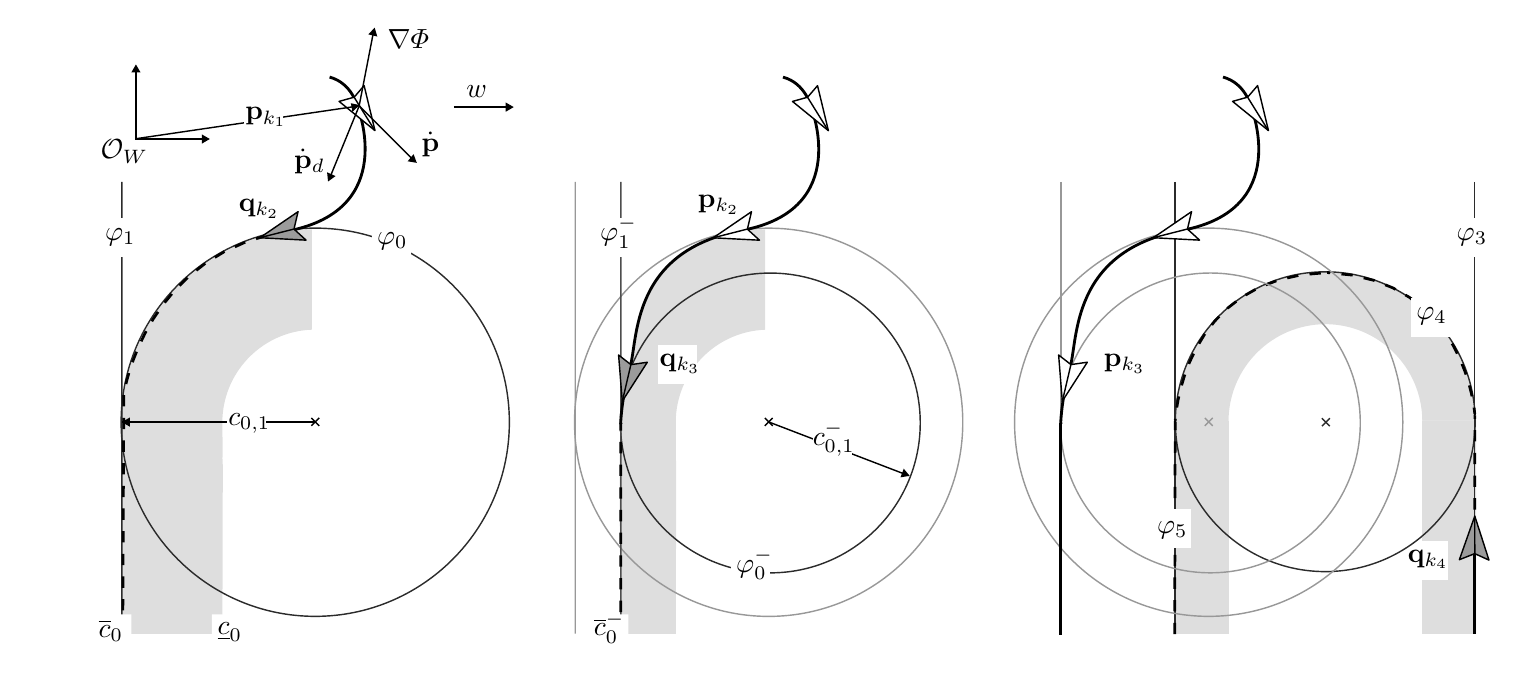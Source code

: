 
\definecolor{cDEDEDE}{RGB}{222,222,222}
\definecolor{cFFFFFF}{RGB}{255,255,255}
\definecolor{c2B2B2B}{RGB}{43,43,43}
\definecolor{c9B9B9B}{RGB}{155,155,155}
\definecolor{c989898}{RGB}{152,152,152}
\definecolor{c4D4D4D}{RGB}{77,77,77}


\def \globalscale {.960000}
\begin{tikzpicture}[y=0.80pt, x=0.80pt, yscale=-\globalscale, xscale=\globalscale, inner sep=0pt, outer sep=0pt]
\path[fill=cDEDEDE,line join=round,even odd rule,line width=0.512pt] (534.618,186.516) -- (509.813,186.516) .. controls (509.813,147.716) and (541.267,116.262) .. (580.067,116.262) -- (580.067,140.82) .. controls (554.954,140.977) and (534.642,161.372) .. (534.618,186.516) -- cycle;



\path[fill=cDEDEDE,line join=round,even odd rule,line width=0.512pt] (580.082,140.802) -- (580.082,115.997) .. controls (618.882,115.997) and (650.336,147.45) .. (650.336,186.251) -- (625.778,186.251) .. controls (625.621,161.138) and (605.226,140.826) .. (580.082,140.802) -- cycle;



\path[fill=cDEDEDE,line join=round,even odd rule,line width=0.512pt] (509.217,286.593) -- (534.608,286.593) -- (534.608,186.258) -- (509.217,186.258) -- (509.217,286.593) -- cycle;



\path[fill=cDEDEDE,line join=round,even odd rule,line width=0.512pt] (625.707,286.578) -- (651.098,286.578) -- (651.117,186.109) -- (625.726,186.109) -- (625.707,286.578) -- cycle;



\path[fill=cDEDEDE,line join=round,line width=1.280pt] (13.965,184.515) -- (14.002,184.515) .. controls (15.368,136.015) and (54.69,97.011) .. (103.316,96.154) -- (103.316,143.409) .. controls (80.744,144.238) and (62.539,162.169) .. (61.274,184.627) -- (61.293,203.239) -- (61.274,203.661) -- (61.274,204.088) .. controls (61.294,205.162) and (61.448,206.278) .. (61.419,207.333) -- (61.427,207.344) -- (61.427,209.955) -- (61.274,269.084) -- (61.274,279.723) -- (61.246,279.723) -- (61.246,279.934) -- (61.23,281.128) -- (61.316,286.568) -- (13.706,286.578) .. controls (13.706,284.112) and (13.674,288.989) .. (13.659,283.532) -- (13.659,281.259) -- (13.659,280.798) -- (13.659,280.18) -- (13.659,279.73) -- (13.659,187.408) -- (13.965,184.515) -- cycle;



  \path[fill=cFFFFFF,line join=round,line width=1.024pt,rounded corners=0.0cm] (619.414,242.883) rectangle (637.765,261.234);



  \path[cm={{1.0,0.0,0.0,1.0,(619.0,256.0)}}] (0.0,0.0) node[above right] () {$\mathbf{q}_{k_4}$};



\path[draw=c2B2B2B,line join=round,line width=0.512pt] (580.124,186.704) ellipse (1.983cm and 1.983cm);



\path[draw=c2B2B2B,line join=round,line width=0.512pt] (509.454,73.845) -- (509.454,286.356);



\path[draw=c2B2B2B,line join=round,line width=0.512pt] (104.919,186.952) ellipse (2.568cm and 2.568cm);



\path[draw=black,line join=round,line width=0.512pt] (106.821,188.655) -- (103.105,184.938);



\path[draw=black,line join=round,line width=0.512pt] (103.107,188.653) -- (106.823,184.937);



\path[draw=c2B2B2B,line join=round,line width=0.512pt] (13.969,73.845) -- (13.968,286.356);



\path[draw=black,line join=round,line width=0.512pt] (105.025,186.843) -- (13.86,186.843);



\path[fill=black,line join=round,line width=0.256pt] (17.708,189.064) -- (17.699,184.708) -- (13.931,186.894) -- (17.708,189.064) -- cycle;



\path[draw=c2B2B2B,line join=round,line width=0.512pt] (650.474,73.866) -- (650.474,286.377);



\path[draw=c2B2B2B,line join=round,line width=0.512pt] (582.285,188.792) -- (578.569,185.076);



\path[draw=c2B2B2B,line join=round,line width=0.512pt] (578.57,188.792) -- (582.286,185.076);



\path[draw=black,line join=round,line width=1.024pt] (111.671,24.564) .. controls (122.229,27.413) and (124.726,38.252) .. (124.726,38.251) .. controls (124.726,38.251) and (144.513,86.898) .. (92.188,96.941) .. controls (85.394,98.245) and (86.904,99.48) .. (90.564,99.343);



\path[draw=black,fill=cFFFFFF,line join=round,line width=0.512pt] (133.031,49.746) -- (127.915,28.574) -- (123.232,34.021) -- (116.134,36.001) -- (133.031,49.746) -- cycle;



\path[fill=black,line join=round,line width=0.256pt] (649.853,228.015) -- (649.857,222.682) -- (651.137,222.683) -- (651.133,228.016) -- (649.853,228.015) -- cycle(649.861,217.349) -- (649.865,212.015) -- (651.145,212.016) -- (651.141,217.35) -- (649.861,217.349) -- cycle(649.869,206.682) -- (649.873,201.349) -- (651.153,201.35) -- (651.149,206.683) -- (649.869,206.682) -- cycle(649.878,196.015) -- (649.882,190.682) -- (651.162,190.683) -- (651.157,196.016) -- (649.878,196.015) -- cycle(649.886,185.349) -- (649.887,183.712) -- (649.898,183.586) -- (649.934,183.466) -- (649.994,183.355) -- (650.075,183.259) -- (650.171,183.178) -- (650.281,183.119) -- (650.402,183.083) -- (650.527,183.072) -- (649.833,183.045) -- (649.607,181.017) -- (649.472,180.123) -- (650.741,179.959) -- (650.877,180.853) -- (651.108,182.929) -- (650.527,184.352) -- (651.167,183.713) -- (651.166,185.35) -- (649.886,185.349) -- cycle(648.539,174.901) -- (648.306,173.731) -- (647.291,169.75) -- (648.539,169.469) -- (649.555,173.45) -- (649.801,174.683) -- (648.539,174.901) -- cycle(645.725,164.691) -- (645.302,163.375) -- (643.847,159.747) -- (645.052,159.316) -- (646.507,162.944) -- (646.956,164.34) -- (645.725,164.691) -- cycle(641.667,154.938) -- (639.919,151.433) -- (639.201,150.277) -- (640.32,149.656) -- (641.038,150.811) -- (642.836,154.416) -- (641.667,154.938) -- cycle(636.385,145.748) -- (636.125,145.328) -- (633.187,141.563) -- (634.238,140.833) -- (637.176,144.598) -- (637.504,145.126) -- (636.385,145.748) -- cycle(629.727,137.612) -- (625.968,133.829) -- (626.93,132.985) -- (630.689,136.769) -- (629.727,137.612) -- cycle(621.817,130.61) -- (619.321,128.682) -- (617.503,127.645) -- (618.215,126.582) -- (620.033,127.618) -- (622.667,129.652) -- (621.817,130.61) -- cycle(612.871,125.003) -- (611.627,124.294) -- (608.082,122.896) -- (608.636,121.742) -- (612.181,123.14) -- (613.582,123.939) -- (612.871,125.003) -- cycle(603.12,120.939) -- (602.737,120.788) -- (598.04,119.662) -- (598.425,118.441) -- (603.122,119.567) -- (603.675,119.785) -- (603.12,120.939) -- cycle(592.854,118.418) -- (592.56,118.348) -- (587.642,117.842) -- (587.857,116.58) -- (592.775,117.086) -- (593.239,117.197) -- (592.854,118.418) -- cycle(582.337,117.296) -- (581.008,117.16) -- (581.06,115.881) -- (582.551,116.035) -- (582.337,117.296) -- cycle(649.845,238.682) -- (649.849,233.349) -- (651.129,233.35) -- (651.125,238.683) -- (649.845,238.682) -- cycle;



\path[fill=black,line join=round,line width=0.256pt] (508.687,275.99) -- (508.699,270.657) -- (509.979,270.659) -- (509.967,275.993) -- (508.687,275.99) -- cycle(508.711,265.323) -- (508.723,259.99) -- (510.003,259.993) -- (509.991,265.326) -- (508.711,265.323) -- cycle(508.735,254.657) -- (508.747,249.323) -- (510.027,249.326) -- (510.015,254.659) -- (508.735,254.657) -- cycle(508.759,243.99) -- (508.772,238.657) -- (510.052,238.66) -- (510.04,243.993) -- (508.759,243.99) -- cycle(508.784,233.323) -- (508.796,227.99) -- (510.076,227.993) -- (510.064,233.326) -- (508.784,233.323) -- cycle(508.808,222.657) -- (508.82,217.323) -- (510.1,217.326) -- (510.088,222.66) -- (508.808,222.657) -- cycle(508.832,211.99) -- (508.844,206.657) -- (510.124,206.66) -- (510.112,211.993) -- (508.832,211.99) -- cycle(508.856,201.323) -- (508.868,195.99) -- (510.148,195.993) -- (510.136,201.326) -- (508.856,201.323) -- cycle(508.88,190.657) -- (508.889,186.749) -- (508.9,186.624) -- (508.936,186.504) -- (508.996,186.394) -- (509.077,186.298) -- (509.173,186.217) -- (509.284,186.158) -- (509.404,186.121) -- (509.529,186.111) -- (508.934,185.937) -- (508.991,185.285) -- (510.269,185.372) -- (510.211,186.024) -- (509.529,187.391) -- (510.169,186.752) -- (510.16,190.66) -- (508.88,190.657) -- cycle(509.635,179.94) -- (510.349,175.888) -- (510.632,174.669) -- (511.886,174.922) -- (511.604,176.141) -- (510.901,180.13) -- (509.635,179.94) -- cycle(511.918,169.457) -- (513.313,164.772) -- (513.485,164.316) -- (514.699,164.722) -- (514.527,165.178) -- (513.156,169.782) -- (511.918,169.457) -- cycle(515.368,159.327) -- (515.687,158.482) -- (517.612,154.437) -- (518.79,154.935) -- (516.866,158.981) -- (516.582,159.733) -- (515.368,159.327) -- cycle(520.151,149.689) -- (522.703,145.432) -- (522.967,145.085) -- (524.029,145.799) -- (523.765,146.146) -- (521.281,150.291) -- (520.151,149.689) -- cycle(526.193,140.838) -- (527.537,139.07) -- (529.764,136.79) -- (530.736,137.624) -- (528.509,139.903) -- (527.256,141.553) -- (526.193,140.838) -- cycle(533.571,132.94) -- (537.782,129.667) -- (538.637,130.619) -- (534.426,133.892) -- (533.571,132.94) -- cycle(542.24,126.601) -- (546.88,123.971) -- (547.592,125.035) -- (542.952,127.665) -- (542.24,126.601) -- cycle(551.827,121.772) -- (556.804,119.854) -- (557.352,121.011) -- (552.375,122.928) -- (551.827,121.772) -- cycle(562.046,118.486) -- (567.247,117.307) -- (567.62,118.531) -- (562.418,119.711) -- (562.046,118.486) -- cycle(572.617,116.628) -- (577.931,116.164) -- (578.128,117.429) -- (572.814,117.892) -- (572.617,116.628) -- cycle(508.663,286.656) -- (508.675,281.323) -- (509.955,281.326) -- (509.943,286.659) -- (508.663,286.656) -- cycle;



  \path[fill=cFFFFFF,line join=round,line width=1.024pt,rounded corners=0.0cm] (5.039,90.659) rectangle (23.39,109.01);



  \path[cm={{1.0,0.0,0.0,1.0,(6.0,104.0)}}] (0.0,0.0) node[above right] () {$\varphi_1$};



  \path[fill=cFFFFFF,line join=round,line width=1.024pt,rounded corners=0.0cm] (131.707,92.787) rectangle (150.058,111.138);



  \path[cm={{1.0,0.0,0.0,1.0,(134.0,106.0)}}] (0.0,0.0) node[above right] () {$\varphi_0$};



  \path[fill=cFFFFFF,line join=round,line width=1.024pt,rounded corners=0.0cm] (642.1,90.659) rectangle (660.451,109.01);



  \path[cm={{1.0,0.0,0.0,1.0,(642.0,104.0)}}] (0.0,0.0) node[above right] () {$\varphi_3$};



\path[fill=cFFFFFF,line join=round,line width=1.024pt,rounded corners=0.0cm] (620.314,128.557) rectangle (638.665,146.908);



\path[cm={{1.0,0.0,0.0,1.0,(623.0,141.0)}}] (0.0,0.0) node[above right] () {$\varphi_4$};



  \path[fill=cFFFFFF,line join=round,line width=1.024pt] (74.685,277.41) -- (56.334,277.41) -- (56.307,295.139) -- (74.701,295.139) -- (74.685,277.41) -- cycle;



  \path[cm={{1.0,0.0,0.0,1.0,(59.0,290.0)}}] (0.0,0.0) node[above right] () {$\underline{c}_0$};



  \path[fill=cFFFFFF,line join=round,line width=1.024pt,rounded corners=0.0cm] (63.6,177.784) rectangle (81.95,196.135);



  \path[cm={{1.0,0.0,0.0,1.0,(64.0,192.0)}}] (0.0,0.0) node[above right] () {$c_{0,1}$};



\path[line join=round,line width=1.280pt] (123.807,37.663) -- (131.977,93.155);



\path[draw=black,line join=round,line width=0.512pt] (125.707,37.851) -- (111.763,71.941);



\path[draw=black,line join=round,line width=0.512pt] (125.566,38.171) -- (132.065,4.652);



\path[fill=black,line join=round,line width=0.256pt] (114.471,71.142) -- (110.496,69.359) -- (110.939,73.693) -- (114.471,71.142) -- cycle;



\path[fill=black,line join=round,line width=0.256pt] (129.876,4.47) -- (134.111,5.491) -- (132.878,1.313) -- (129.876,4.47) -- cycle;



\path[draw=black,line join=round,line width=0.512pt] (125.66,38.118) -- (151.309,63.809);



\path[fill=black,line join=round,line width=0.256pt] (151.193,60.829) -- (148.404,64.175) -- (152.697,64.917) -- (151.193,60.829) -- cycle;



\path[cm={{1.0,0.0,0.0,1.0,(139.0,11.0)}}] (0.0,0.0) node[above right] () {$\nabla\varPhi$};



\path[cm={{1.0,0.0,0.0,1.0,(155.0,62.0)}}] (0.0,0.0) node[above right] () {$\dot{\mathbf{p}}$};



\path[cm={{1.0,0.0,0.0,1.0,(95.0,70.0)}}] (0.0,0.0) node[above right] () {$\dot{\mathbf{p}}_d$};



\path[fill=black,line join=round,line width=0.256pt] (13.767,275.512) -- (13.79,270.178) -- (15.07,270.184) -- (15.047,275.517) -- (13.767,275.512) -- cycle(13.813,264.845) -- (13.836,259.512) -- (15.116,259.517) -- (15.093,264.851) -- (13.813,264.845) -- cycle(13.858,254.178) -- (13.881,248.845) -- (15.161,248.851) -- (15.138,254.184) -- (13.858,254.178) -- cycle(13.904,243.512) -- (13.927,238.179) -- (15.207,238.184) -- (15.184,243.517) -- (13.904,243.512) -- cycle(13.95,232.845) -- (13.972,227.512) -- (15.252,227.518) -- (15.229,232.851) -- (13.95,232.845) -- cycle(13.995,222.179) -- (14.018,216.845) -- (15.298,216.851) -- (15.275,222.184) -- (13.995,222.179) -- cycle(14.04,211.512) -- (14.063,206.179) -- (15.343,206.184) -- (15.32,211.518) -- (14.04,211.512) -- cycle(14.086,200.846) -- (14.109,195.512) -- (15.389,195.518) -- (15.366,200.851) -- (14.086,200.846) -- cycle(14.132,190.179) -- (14.154,184.846) -- (15.434,184.851) -- (15.412,190.185) -- (14.132,190.179) -- cycle(14.177,179.512) -- (14.2,174.179) -- (15.48,174.185) -- (15.457,179.518) -- (14.177,179.512) -- cycle(15.235,168.821) -- (15.607,167.26) -- (16.636,163.648) -- (17.875,163.97) -- (16.846,167.582) -- (16.486,169.09) -- (15.235,168.821) -- cycle(18.315,158.555) -- (18.72,157.364) -- (20.256,153.553) -- (21.457,153.996) -- (19.921,157.807) -- (19.538,158.935) -- (18.315,158.555) -- cycle(22.437,148.647) -- (24.29,144.78) -- (24.829,143.835) -- (25.964,144.427) -- (25.425,145.372) -- (23.609,149.161) -- (22.437,148.647) -- cycle(27.474,139.203) -- (28.188,137.953) -- (30.416,134.7) -- (31.502,135.377) -- (29.274,138.631) -- (28.609,139.795) -- (27.474,139.203) -- cycle(33.528,130.305) -- (36.929,126.197) -- (37.953,126.966) -- (34.551,131.073) -- (33.528,130.305) -- cycle(40.578,122.233) -- (44.379,118.491) -- (45.324,119.354) -- (41.523,123.096) -- (40.578,122.233) -- cycle(48.532,115.047) -- (52.723,111.749) -- (53.571,112.708) -- (49.38,116.006) -- (48.532,115.047) -- cycle(57.314,108.897) -- (61.888,106.104) -- (61.936,106.083) -- (62.535,107.214) -- (62.488,107.235) -- (58.047,109.947) -- (57.314,108.897) -- cycle(66.795,103.886) -- (71.655,101.689) -- (72.255,102.82) -- (67.395,105.017) -- (66.795,103.886) -- cycle(76.811,100.047) -- (81.906,98.473) -- (82.361,99.67) -- (77.265,101.244) -- (76.811,100.047) -- cycle(87.189,97.333) -- (92.439,96.393) -- (92.741,97.637) -- (87.492,98.577) -- (87.189,97.333) -- cycle(13.722,286.178) -- (13.745,280.845) -- (15.025,280.85) -- (15.002,286.184) -- (13.722,286.178) -- cycle;



  \path[fill=cFFFFFF,line join=round,line width=1.024pt] (18.4,277.41) -- (0.05,277.41) -- (0.0,295.208) -- (18.393,295.162) -- (18.4,277.41) -- cycle;



  \path[cm={{1.0,0.0,0.0,1.0,(3.0,290.0)}}] (0.0,0.0) node[above right] () {$\overline{c}_0$};



\path[draw=black,fill=c9B9B9B,line join=round,line width=0.512pt] (78.856,100.152) -- (100.609,101.282) -- (94.909,96.093) -- (96.847,87.873) -- (78.856,100.152) -- cycle;



\path[cm={{1.0,0.0,0.0,1.0,(69.0,91.0)}}] (0.0,0.0) node[above right] () {$\mathbf{q}_{k_2}$};



\path[draw=black,line join=round,line width=0.512pt] (20.541,20.426) -- (20.541,53.984);



\path[draw=black,line join=round,line width=0.512pt] (53.868,53.712) -- (20.311,53.712);



\path[fill=black,line join=round,line width=0.256pt] (18.383,22.393) -- (22.739,22.384) -- (20.553,18.616) -- (18.383,22.393) -- cycle;



\path[fill=black,line join=round,line width=0.256pt] (51.547,51.52) -- (51.556,55.877) -- (55.324,53.691) -- (51.547,51.52) -- cycle;



\path[cm={{1.0,0.0,0.0,1.0,(4.0,65.0)}}] (0.0,0.0) node[above right] () {$\mathcal{O}_W$};



\path[draw=black,line join=round,line width=0.512pt] (20.601,53.556) -- (124.961,38.199);



\path[fill=black,line join=round,line width=0.256pt] (121.675,36.866) -- (122.426,40.962) -- (125.75,37.719) -- (121.675,36.866) -- cycle;



  \path[fill=cFFFFFF,line join=round,line width=1.024pt,rounded corners=0.0cm] (71.513,33.268) rectangle (89.863,51.619);



  \path[cm={{1.0,0.0,0.0,1.0,(72.0,48.0)}}] (0.0,0.0) node[above right] () {$\mathbf{p}_{k_1}$};



\path[draw=black,line join=round,line width=0.512pt] (170.135,38.613) -- (195.453,38.613);



\path[fill=black,line join=round,line width=0.256pt] (194.534,36.51) -- (194.543,40.866) -- (198.311,38.68) -- (194.534,36.51) -- cycle;



\path[cm={{1.0,0.0,0.0,1.0,(176.0,34.0)}}] (0.0,0.0) node[above right] () {$w$};



\path[draw=black,line join=round,line width=0.512pt] (79.337,100.02) -- (94.765,96.092);



\path[draw=black,line join=round,line width=0.512pt] (123.215,34.023) -- (132.893,49.608);



\path[fill=cDEDEDE,line join=round,even odd rule,line width=1.280pt] (289.717,101.218) .. controls (298.311,98.339) and (307.114,96.333) .. (316.638,96.165) -- (316.638,143.42) .. controls (294.065,144.249) and (275.86,162.18) .. (274.595,184.638) -- (274.614,203.25) -- (274.595,203.672) -- (274.595,204.099) .. controls (274.615,205.173) and (274.77,206.289) .. (274.74,207.344) -- (274.748,207.355) -- (274.748,209.966) -- (274.595,269.095) -- (274.595,279.734) -- (274.568,279.734) -- (274.567,279.945) -- (274.552,281.139) -- (274.637,286.579) -- (248.411,286.585) .. controls (248.822,257.062) and (247.349,215.059) .. (248.614,187.591) .. controls (249.231,174.176) and (252.208,163.901) .. (253.08,160.869) .. controls (256.352,149.493) and (254.017,115.973) .. (289.06,101.468) -- (289.717,101.218) -- cycle;



\path[draw=c989898,line join=round,line width=0.512pt] (318.248,186.974) ellipse (2.568cm and 2.568cm);



\path[draw=black,line join=round,line width=0.512pt] (320.149,188.677) -- (316.433,184.96);



\path[draw=black,line join=round,line width=0.512pt] (316.435,188.674) -- (320.151,184.958);



\path[draw=c2B2B2B,line join=round,line width=0.512pt] (319.041,187.296) ellipse (1.983cm and 1.983cm);



\path[draw=c4D4D4D,line join=round,line width=0.512pt] (248.745,73.866) -- (248.744,286.378);



\path[draw=black,line join=round,line width=0.512pt] (384.135,212.079) -- (318.541,186.922);



\path[fill=black,line join=round,line width=0.256pt] (381.815,208.812) -- (380.285,212.89) -- (384.582,212.176) -- (381.815,208.812) -- cycle;



\path[draw=black,line join=round,line width=1.024pt] (324.999,24.585) .. controls (335.557,27.434) and (338.055,38.273) .. (338.055,38.273) .. controls (338.055,38.273) and (358.058,87.001) .. (305.669,96.697) .. controls (253.279,106.393) and (256.807,147.946) .. (253.087,160.88) .. controls (249.241,174.25) and (248.655,186.736) .. (248.655,186.736) -- (248.676,187.126) -- (248.736,187.786);



\path[draw=black,fill=cFFFFFF,line join=round,line width=0.512pt] (346.359,49.767) -- (341.243,28.595) -- (336.56,34.042) -- (329.462,36.022) -- (346.359,49.767) -- cycle;



\path[draw=black,fill=c9B9B9B,line join=round,line width=0.512pt] (249.371,177.054) -- (261.152,158.733) -- (253.456,159.858) -- (247.644,155.341) -- (249.371,177.054) -- cycle;



\path[fill=black,line join=round,line width=0.256pt] (248.027,276.242) -- (248.027,270.909) -- (249.307,270.909) -- (249.307,276.242) -- (248.027,276.242) -- cycle(248.027,265.576) -- (248.027,260.242) -- (249.307,260.242) -- (249.307,265.576) -- (248.027,265.576) -- cycle(248.027,254.909) -- (248.027,249.576) -- (249.307,249.576) -- (249.307,254.909) -- (248.027,254.909) -- cycle(248.027,244.242) -- (248.027,238.909) -- (249.307,238.909) -- (249.307,244.242) -- (248.027,244.242) -- cycle(248.027,233.576) -- (248.027,228.242) -- (249.307,228.242) -- (249.307,233.576) -- (248.027,233.576) -- cycle(248.027,222.909) -- (248.027,217.576) -- (249.307,217.576) -- (249.307,222.909) -- (248.027,222.909) -- cycle(248.027,212.242) -- (248.027,206.909) -- (249.307,206.909) -- (249.307,212.242) -- (248.027,212.242) -- cycle(248.027,201.576) -- (248.027,196.242) -- (249.307,196.242) -- (249.307,201.576) -- (248.027,201.576) -- cycle(248.027,190.909) -- (248.027,187.311) -- (249.307,187.311) -- (249.307,190.909) -- (248.027,190.909) -- cycle(248.027,286.909) -- (248.027,281.576) -- (249.307,281.576) -- (249.307,286.909) -- (248.027,286.909) -- cycle;



  \path[fill=cFFFFFF,line join=round,line width=1.024pt,rounded corners=0.0cm] (239.815,90.681) rectangle (258.166,109.032);



  \path[cm={{1.0,0.0,0.0,1.0,(239.0,105.0)}}] (0.0,0.0) node[above right] () {$\varphi_{1}^-$};



  \path[fill=cFFFFFF,line join=round,line width=1.024pt] (252.266,277.408) -- (233.916,277.408) -- (233.866,295.207) -- (252.26,295.161) -- (252.266,277.408) -- cycle;



  \path[cm={{1.0,0.0,0.0,1.0,(236.0,291.0)}}] (0.0,0.0) node[above right] () {$\overline{c}_0^-$};



  \path[fill=cFFFFFF,line join=round,line width=1.024pt,rounded corners=0.0cm] (339.097,188.632) rectangle (357.448,206.983);



  \path[cm={{1.0,0.0,0.0,1.0,(339.0,203.0)}}] (0.0,0.0) node[above right] () {$c_{0,1}^-$};



\path[line join=round,line width=1.280pt] (337.135,37.685) -- (345.305,93.176);



\path[draw=black,fill=cFFFFFF,line join=round,line width=0.512pt] (292.185,100.174) -- (313.938,101.304) -- (308.238,96.115) -- (310.176,87.895) -- (292.185,100.174) -- cycle;



  \path[fill=cFFFFFF,line join=round,line width=1.024pt,rounded corners=0.0cm] (266.199,150.736) rectangle (284.55,169.087);



  \path[cm={{1.0,0.0,0.0,1.0,(267.0,164.0)}}] (0.0,0.0) node[above right] () {$\mathbf{q}_{k_3}$};



  \path[fill=cFFFFFF,line join=round,line width=1.024pt,rounded corners=0.0cm] (280.611,76.091) rectangle (298.962,94.442);



  \path[cm={{1.0,0.0,0.0,1.0,(285.0,89.0)}}] (0.0,0.0) node[above right] () {$\mathbf{p}_{k_2}$};



\path[draw=black,line join=round,line width=0.512pt] (292.665,100.041) -- (308.094,96.113);



\path[draw=black,line join=round,line width=0.512pt] (249.628,176.105) -- (253.399,159.953);



\path[draw=black,line join=round,line width=0.512pt] (336.544,34.044) -- (346.222,49.63);



  \path[fill=cFFFFFF,line join=round,line width=1.024pt,rounded corners=0.0cm] (300.497,248.502) rectangle (318.848,266.853);



  \path[cm={{1.0,0.0,0.0,1.0,(303.0,261.0)}}] (0.0,0.0) node[above right] () {$\varphi_0^-$};



\path[draw=c989898,line join=round,line width=0.512pt] (227.27,73.891) -- (227.269,286.403);



  \path[fill=cFFFFFF,line join=round,line width=1.024pt,rounded corners=0.0cm] (469.651,151.23) rectangle (488.002,169.581);



  \path[cm={{1.0,0.0,0.0,1.0,(476.0,164.0)}}] (0.0,0.0) node[above right] () {$\mathbf{p}_{k_3}$};



\path[draw=c989898,line join=round,line width=0.512pt] (525.283,186.953) ellipse (2.568cm and 2.568cm);



\path[draw=c989898,line join=round,line width=0.512pt] (527.185,188.655) -- (523.469,184.938);



\path[draw=c989898,line join=round,line width=0.512pt] (523.471,188.653) -- (527.187,184.938);



\path[draw=c989898,line join=round,line width=0.512pt] (526.077,187.275) ellipse (1.983cm and 1.983cm);



\path[draw=c989898,line join=round,line width=0.512pt] (455.78,73.845) -- (455.78,286.357);



\path[draw=black,line join=round,line width=1.024pt] (532.035,24.564) .. controls (542.592,27.413) and (545.09,38.252) .. (545.09,38.252) .. controls (545.09,38.252) and (565.094,86.98) .. (512.704,96.676) .. controls (460.315,106.372) and (463.842,147.925) .. (460.123,160.859) .. controls (456.277,174.229) and (455.69,186.714) .. (455.69,186.714) -- (455.711,187.105) -- (455.772,187.765);



\path[draw=black,fill=cFFFFFF,line join=round,line width=0.512pt] (456.406,177.033) -- (468.187,158.712) -- (460.492,159.837) -- (454.68,155.32) -- (456.406,177.033) -- cycle;



\path[draw=black,line join=round,line width=1.024pt] (455.703,286.888) -- (455.703,187.29);



  \path[fill=cFFFFFF,line join=round,line width=1.024pt,rounded corners=0.0cm] (498.76,227.736) rectangle (517.111,246.087);



  \path[cm={{1.0,0.0,0.0,1.0,(501.0,242.0)}}] (0.0,0.0) node[above right] () {$\varphi_5$};



\path[draw=black,line join=round,line width=0.512pt] (456.664,176.083) -- (460.434,159.932);



\path[draw=black,fill=cFFFFFF,line join=round,line width=0.512pt] (553.411,49.736) -- (548.295,28.564) -- (543.612,34.011) -- (536.514,35.992) -- (553.411,49.736) -- cycle;



\path[draw=black,fill=cFFFFFF,line join=round,line width=0.512pt] (499.237,100.143) -- (520.99,101.273) -- (515.29,96.084) -- (517.228,87.864) -- (499.237,100.143) -- cycle;



\path[draw=black,line join=round,line width=0.512pt] (499.718,100.01) -- (515.146,96.082);



\path[draw=black,line join=round,line width=0.512pt] (543.596,34.013) -- (553.274,49.599);



\path[draw=black,line join=round,line width=1.024pt] (650.495,286.581) -- (650.495,233.447);



\path[draw=black,fill=c9B9B9B,line join=round,line width=0.512pt] (650.478,231.092) -- (643.231,251.633) -- (650.461,248.767) -- (657.156,251.825) -- (650.478,231.092) -- cycle;



\path[draw=black,line join=round,line width=0.512pt] (650.446,232.076) -- (650.495,248.661);




\end{tikzpicture}

